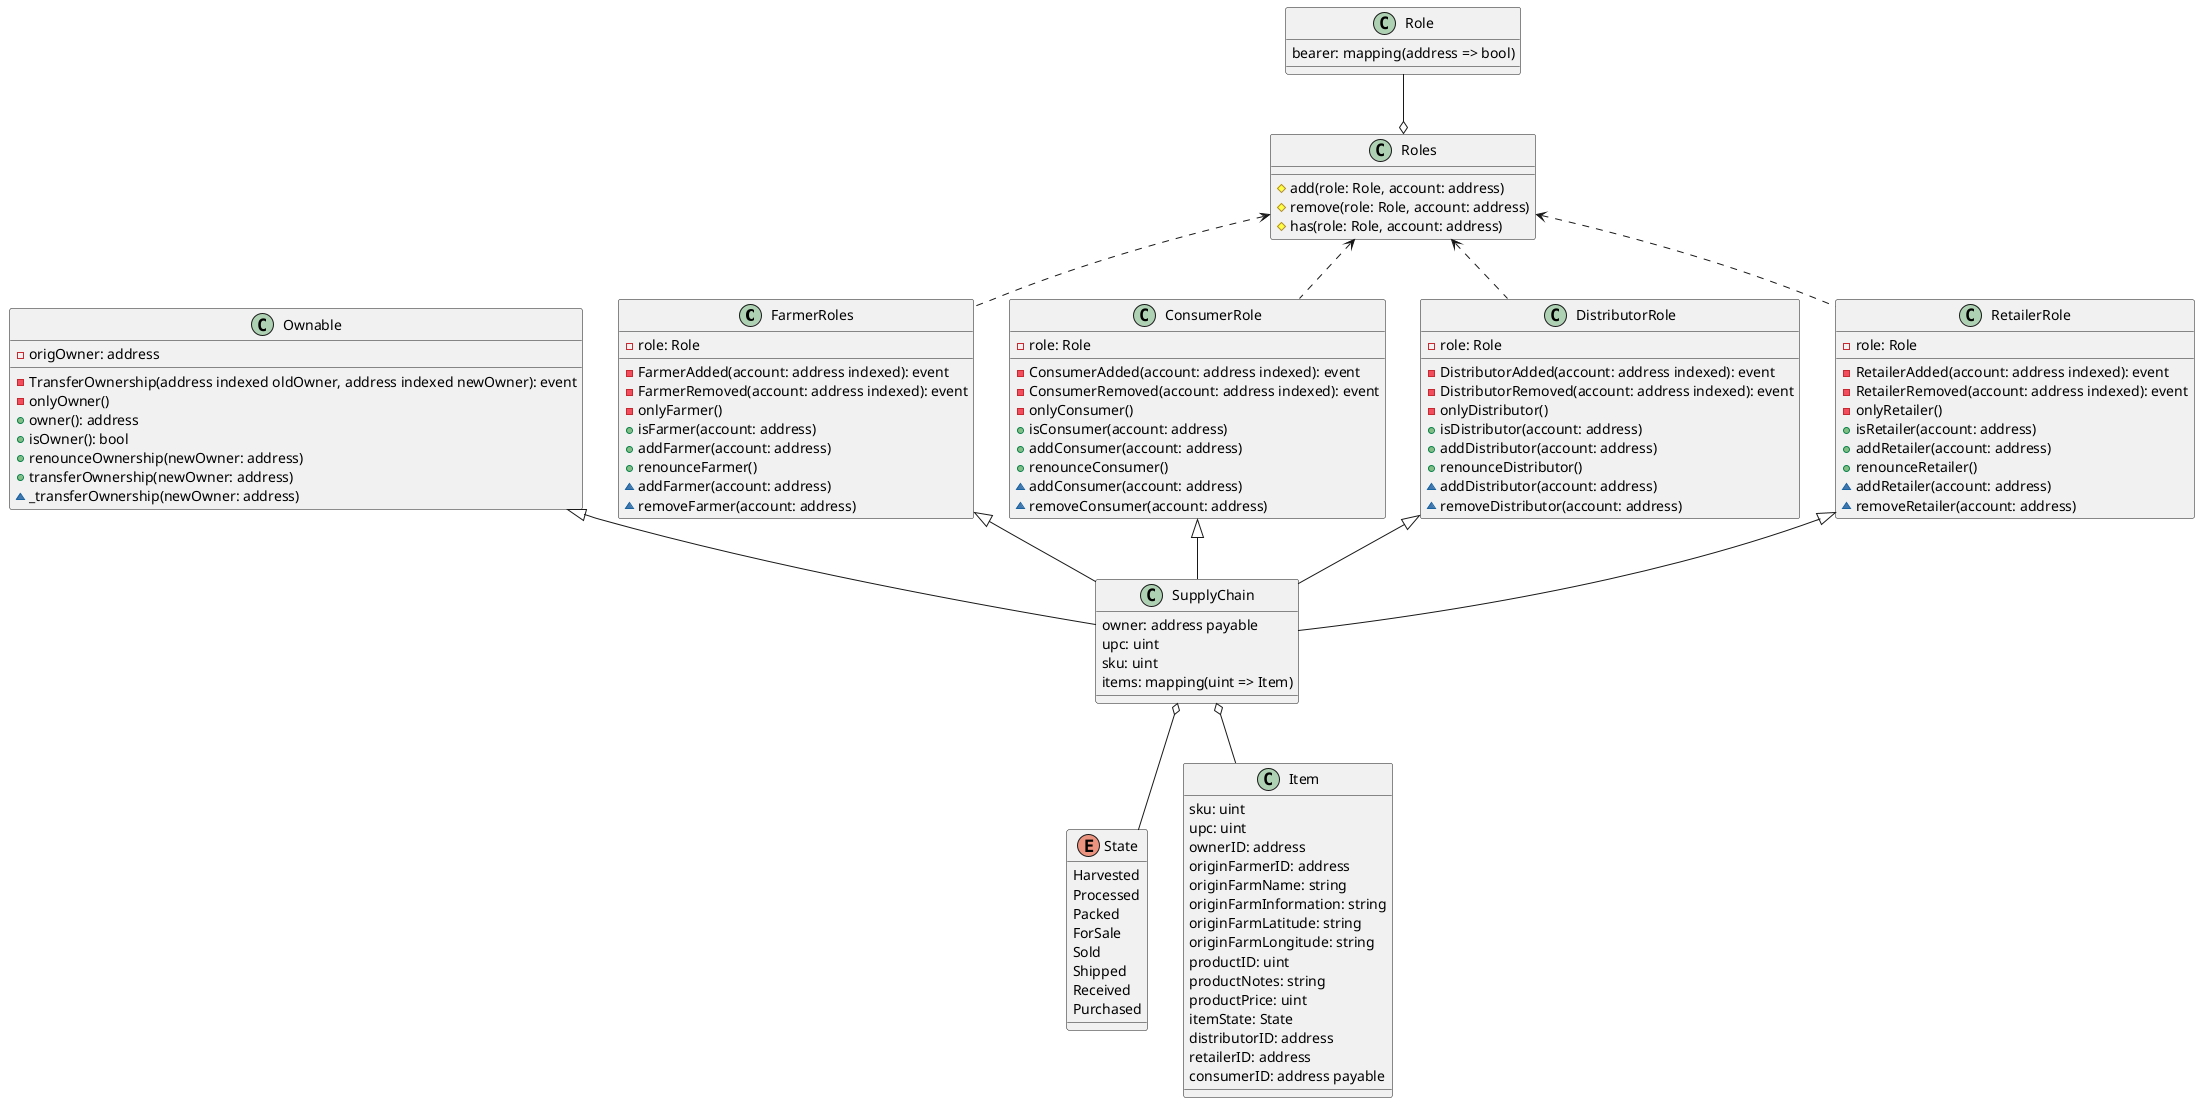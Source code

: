 @startuml

class FarmerRoles {
    - role: Role
    - FarmerAdded(account: address indexed): event
    - FarmerRemoved(account: address indexed): event
    - onlyFarmer()
    + isFarmer(account: address)
    + addFarmer(account: address)
    + renounceFarmer()
    ~ addFarmer(account: address)
    ~ removeFarmer(account: address)
}
class Ownable {
    - origOwner: address
    - TransferOwnership(address indexed oldOwner, address indexed newOwner): event
    - onlyOwner()
    + owner(): address
    + isOwner(): bool
    + renounceOwnership(newOwner: address)
    + transferOwnership(newOwner: address)
    ~ _transferOwnership(newOwner: address)
}
class ConsumerRole {
    - role: Role
    - ConsumerAdded(account: address indexed): event
    - ConsumerRemoved(account: address indexed): event
    - onlyConsumer()
    + isConsumer(account: address)
    + addConsumer(account: address)
    + renounceConsumer()
    ~ addConsumer(account: address)
    ~ removeConsumer(account: address)
}
class DistributorRole {
    - role: Role
    - DistributorAdded(account: address indexed): event
    - DistributorRemoved(account: address indexed): event
    - onlyDistributor()
    + isDistributor(account: address)
    + addDistributor(account: address)
    + renounceDistributor()
    ~ addDistributor(account: address)
    ~ removeDistributor(account: address)
}
class RetailerRole {
    - role: Role
    - RetailerAdded(account: address indexed): event
    - RetailerRemoved(account: address indexed): event
    - onlyRetailer()
    + isRetailer(account: address)
    + addRetailer(account: address)
    + renounceRetailer()
    ~ addRetailer(account: address)
    ~ removeRetailer(account: address)
}
class Roles {
    # add(role: Role, account: address)
    # remove(role: Role, account: address)
    # has(role: Role, account: address)
}
class SupplyChain {
    owner: address payable
    upc: uint
    sku: uint
    {field} items: mapping(uint => Item)
}
class Role {
   {field} bearer: mapping(address => bool)    
}

enum State {
    Harvested
    Processed
    Packed
    ForSale
    Sold
    Shipped
    Received
    Purchased
}

class Item {
    sku: uint
    upc: uint
    ownerID: address
    originFarmerID: address
    originFarmName: string
    originFarmInformation: string
    originFarmLatitude: string
    originFarmLongitude: string
    productID: uint
    productNotes: string
    productPrice: uint
    itemState: State
    distributorID: address
    retailerID: address
    consumerID: address payable
}

Role --o Roles
Roles <.. FarmerRoles
Roles <.. ConsumerRole
Roles <.. DistributorRole
Roles <.. RetailerRole
FarmerRoles <|-- SupplyChain
ConsumerRole <|-- SupplyChain
DistributorRole <|-- SupplyChain
RetailerRole <|-- SupplyChain
Ownable <|-- SupplyChain
SupplyChain o-- Item
SupplyChain o-- State


@enduml